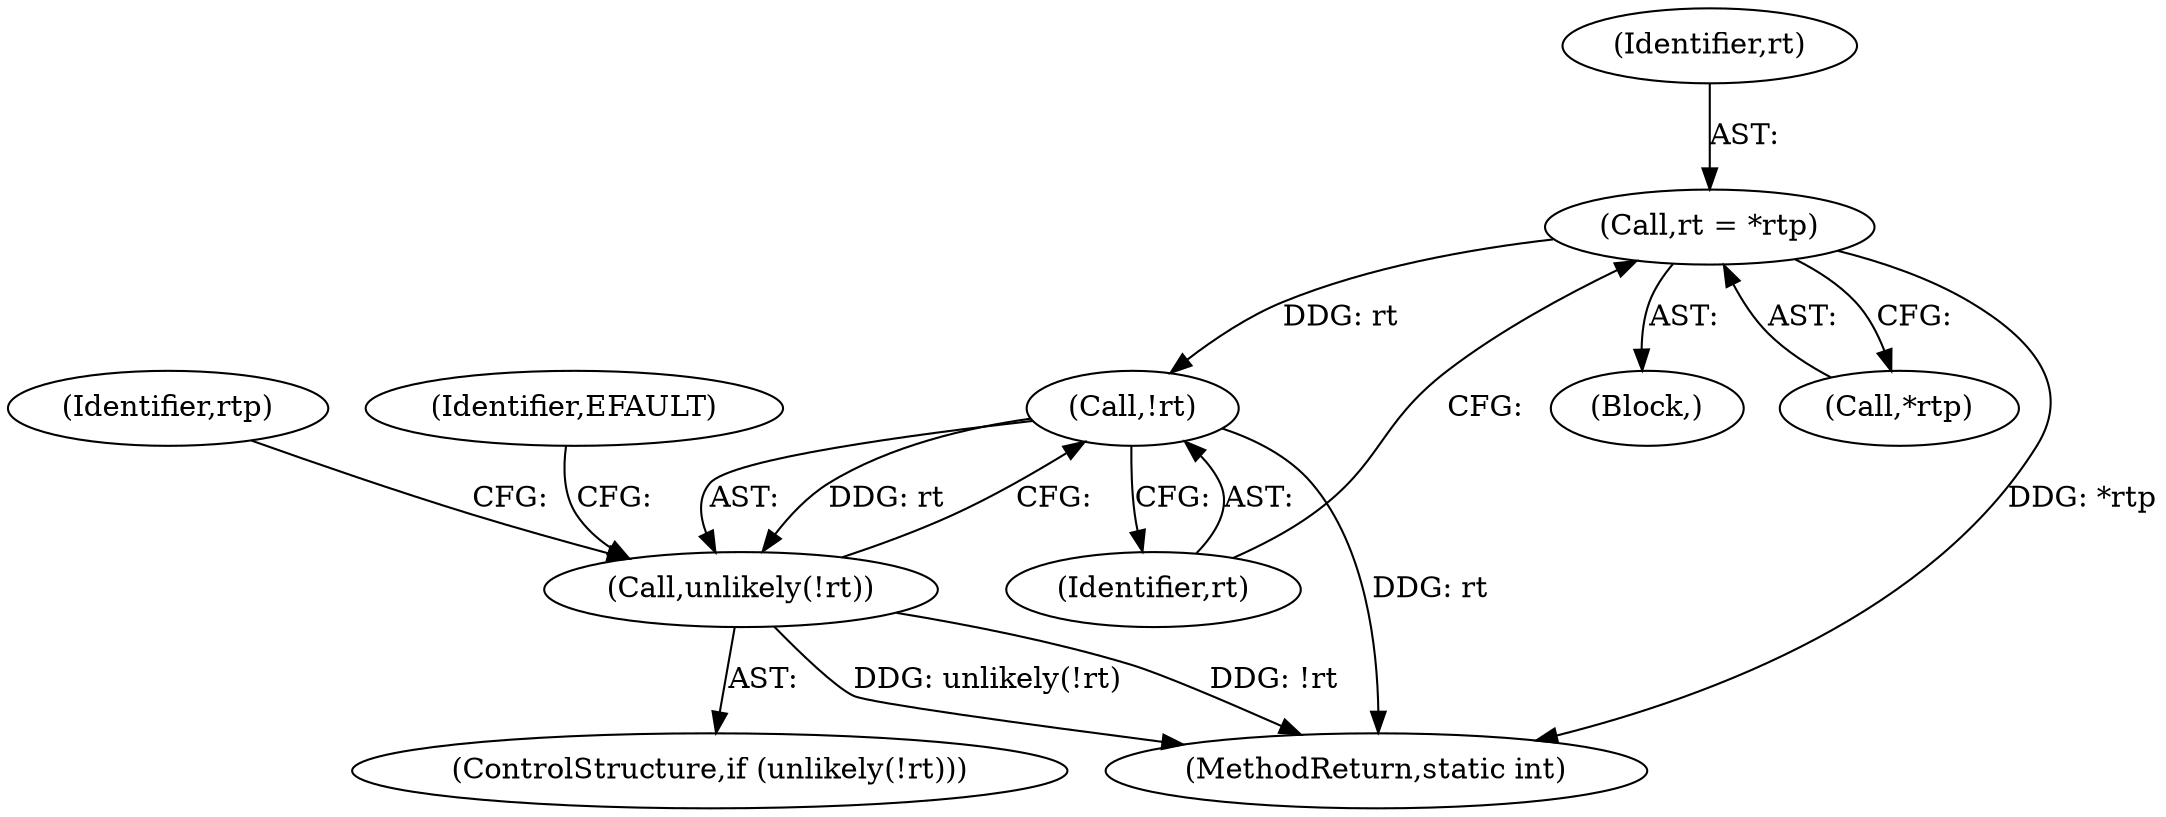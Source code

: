 digraph "0_linux_f6d8bd051c391c1c0458a30b2a7abcd939329259_24@pointer" {
"1000175" [label="(Call,rt = *rtp)"];
"1000181" [label="(Call,!rt)"];
"1000180" [label="(Call,unlikely(!rt))"];
"1000245" [label="(MethodReturn,static int)"];
"1000175" [label="(Call,rt = *rtp)"];
"1000107" [label="(Block,)"];
"1000188" [label="(Identifier,rtp)"];
"1000180" [label="(Call,unlikely(!rt))"];
"1000176" [label="(Identifier,rt)"];
"1000179" [label="(ControlStructure,if (unlikely(!rt)))"];
"1000185" [label="(Identifier,EFAULT)"];
"1000181" [label="(Call,!rt)"];
"1000177" [label="(Call,*rtp)"];
"1000182" [label="(Identifier,rt)"];
"1000175" -> "1000107"  [label="AST: "];
"1000175" -> "1000177"  [label="CFG: "];
"1000176" -> "1000175"  [label="AST: "];
"1000177" -> "1000175"  [label="AST: "];
"1000182" -> "1000175"  [label="CFG: "];
"1000175" -> "1000245"  [label="DDG: *rtp"];
"1000175" -> "1000181"  [label="DDG: rt"];
"1000181" -> "1000180"  [label="AST: "];
"1000181" -> "1000182"  [label="CFG: "];
"1000182" -> "1000181"  [label="AST: "];
"1000180" -> "1000181"  [label="CFG: "];
"1000181" -> "1000245"  [label="DDG: rt"];
"1000181" -> "1000180"  [label="DDG: rt"];
"1000180" -> "1000179"  [label="AST: "];
"1000185" -> "1000180"  [label="CFG: "];
"1000188" -> "1000180"  [label="CFG: "];
"1000180" -> "1000245"  [label="DDG: !rt"];
"1000180" -> "1000245"  [label="DDG: unlikely(!rt)"];
}
